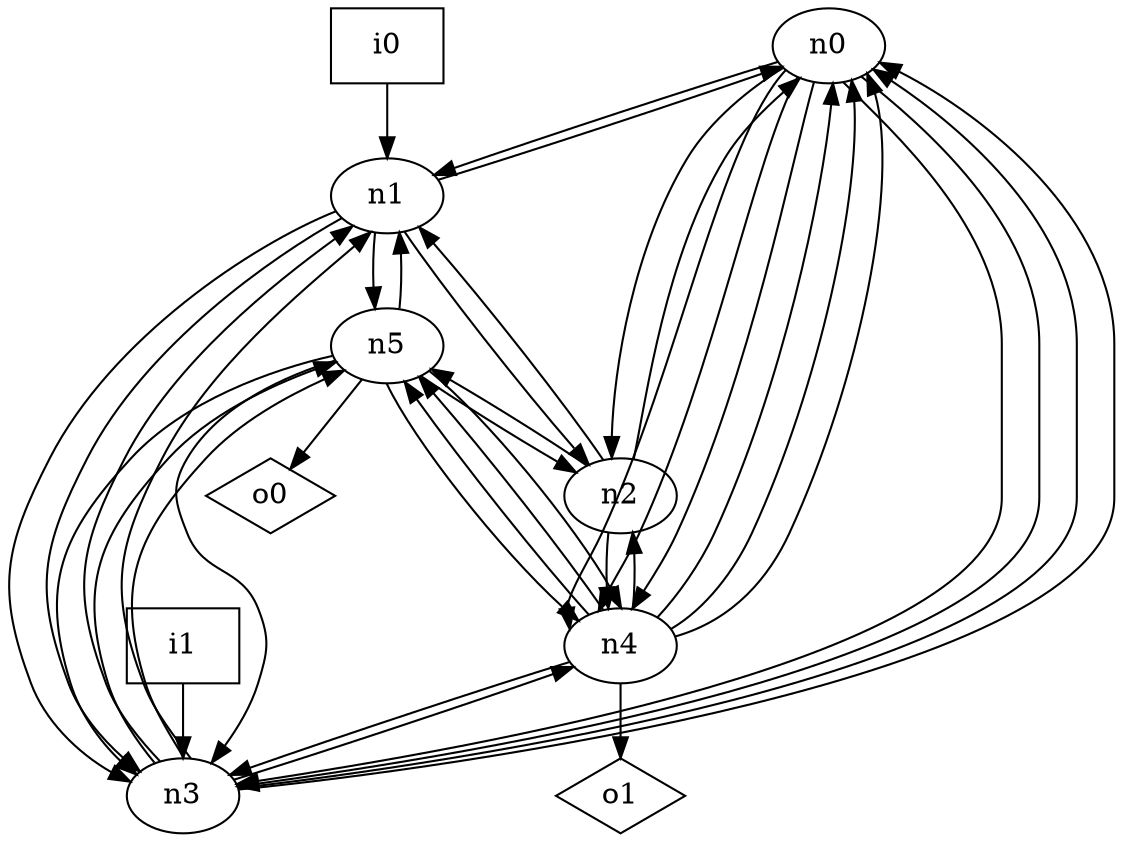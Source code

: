 digraph G {
n0 [label="n0"];
n1 [label="n1"];
n2 [label="n2"];
n3 [label="n3"];
n4 [label="n4"];
n5 [label="n5"];
n6 [label="i0",shape="box"];
n7 [label="i1",shape="box"];
n8 [label="o0",shape="diamond"];
n9 [label="o1",shape="diamond"];
n0 -> n1
n0 -> n2
n0 -> n3
n0 -> n3
n0 -> n4
n0 -> n4
n0 -> n4
n1 -> n0
n1 -> n2
n1 -> n3
n1 -> n3
n1 -> n5
n2 -> n0
n2 -> n1
n2 -> n4
n2 -> n5
n3 -> n0
n3 -> n0
n3 -> n1
n3 -> n1
n3 -> n4
n3 -> n5
n3 -> n5
n4 -> n0
n4 -> n0
n4 -> n0
n4 -> n2
n4 -> n3
n4 -> n5
n4 -> n5
n4 -> n9
n5 -> n1
n5 -> n2
n5 -> n3
n5 -> n3
n5 -> n4
n5 -> n4
n5 -> n8
n6 -> n1
n7 -> n3
}